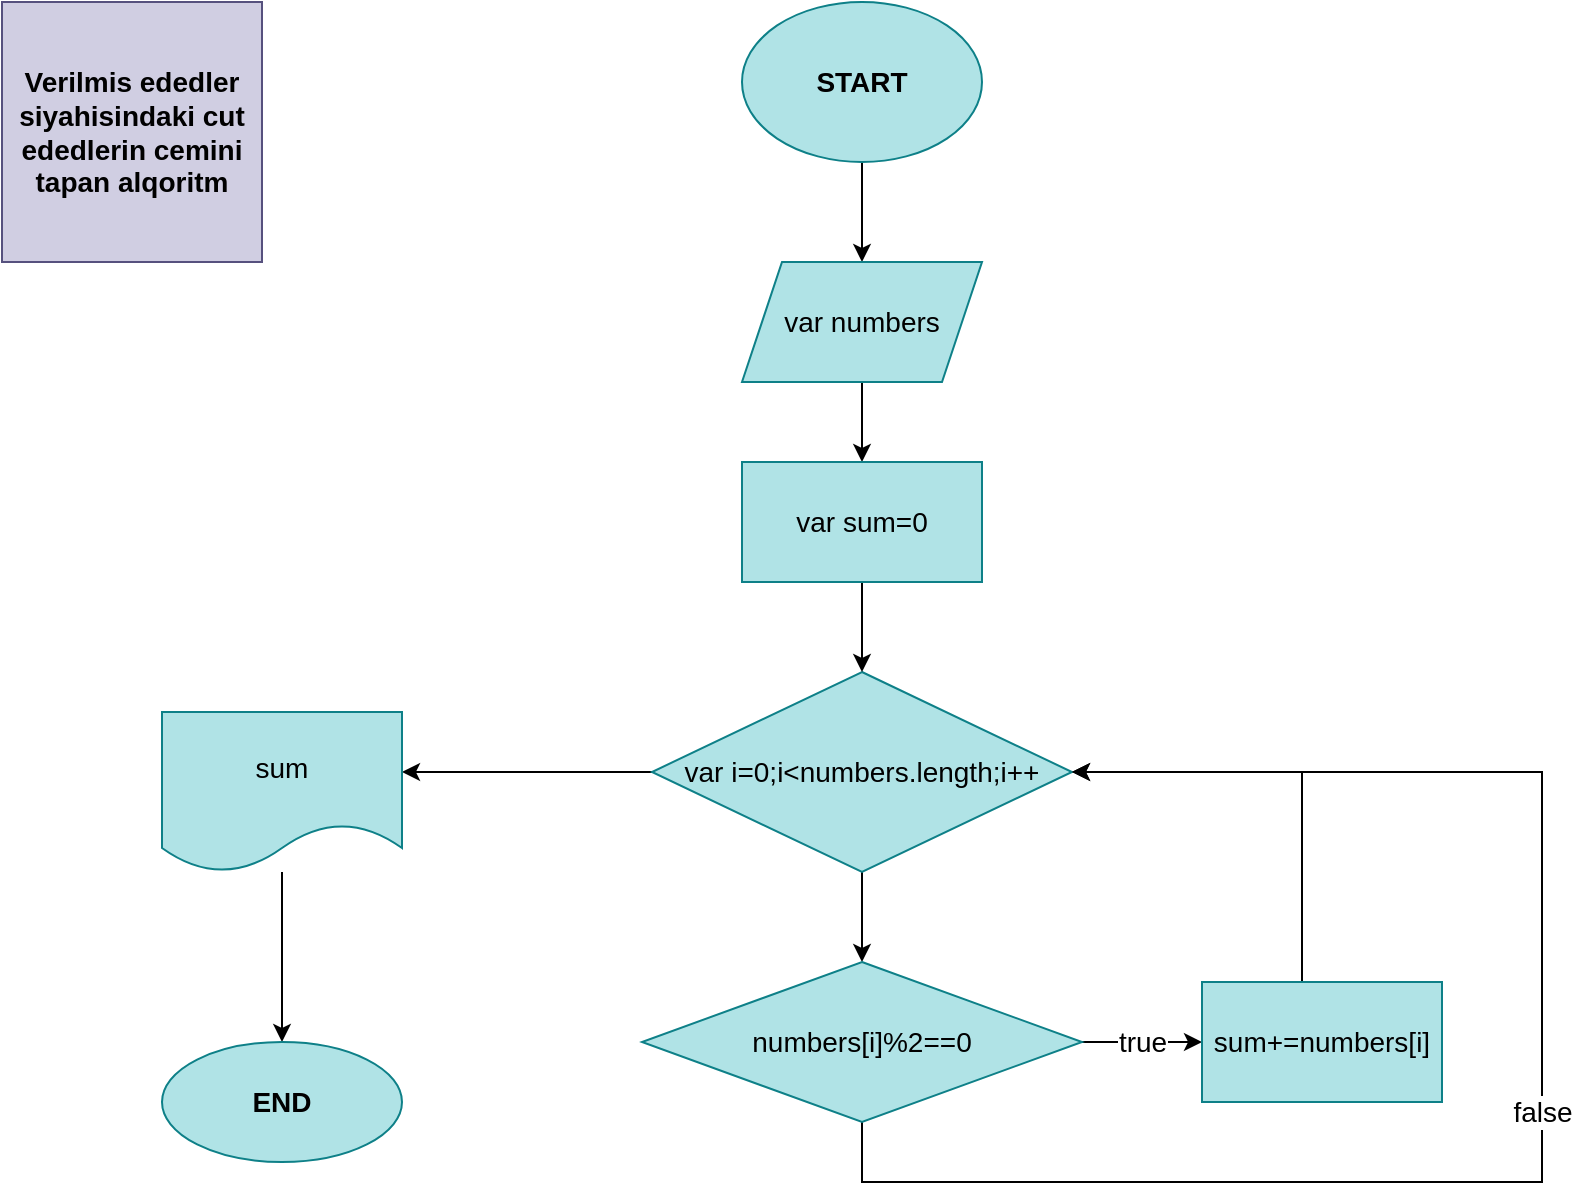 <mxfile version="18.0.6" type="device" pages="5"><diagram id="VlKz7F2imLOZS-4CIe3U" name="Page-1"><mxGraphModel dx="1102" dy="557" grid="1" gridSize="10" guides="1" tooltips="1" connect="1" arrows="1" fold="1" page="1" pageScale="1" pageWidth="1100" pageHeight="850" math="0" shadow="0"><root><mxCell id="0"/><mxCell id="1" parent="0"/><mxCell id="AxQdFQet2wF1-FcXE4w6-1" value="&lt;b&gt;&lt;font style=&quot;font-size: 14px;&quot;&gt;Verilmis ededler siyahisindaki cut ededlerin cemini tapan alqoritm&lt;/font&gt;&lt;/b&gt;" style="whiteSpace=wrap;html=1;aspect=fixed;fillColor=#d0cee2;strokeColor=#56517e;" vertex="1" parent="1"><mxGeometry x="30" y="40" width="130" height="130" as="geometry"/></mxCell><mxCell id="AxQdFQet2wF1-FcXE4w6-4" value="" style="edgeStyle=orthogonalEdgeStyle;rounded=0;orthogonalLoop=1;jettySize=auto;html=1;fontSize=14;" edge="1" parent="1" source="AxQdFQet2wF1-FcXE4w6-2" target="AxQdFQet2wF1-FcXE4w6-3"><mxGeometry relative="1" as="geometry"/></mxCell><mxCell id="AxQdFQet2wF1-FcXE4w6-2" value="&lt;b&gt;START&lt;/b&gt;" style="ellipse;whiteSpace=wrap;html=1;fontSize=14;fillColor=#b0e3e6;strokeColor=#0e8088;" vertex="1" parent="1"><mxGeometry x="400" y="40" width="120" height="80" as="geometry"/></mxCell><mxCell id="AxQdFQet2wF1-FcXE4w6-21" value="" style="edgeStyle=orthogonalEdgeStyle;rounded=0;orthogonalLoop=1;jettySize=auto;html=1;fontSize=14;" edge="1" parent="1" source="AxQdFQet2wF1-FcXE4w6-3" target="AxQdFQet2wF1-FcXE4w6-20"><mxGeometry relative="1" as="geometry"/></mxCell><mxCell id="AxQdFQet2wF1-FcXE4w6-3" value="var numbers" style="shape=parallelogram;perimeter=parallelogramPerimeter;whiteSpace=wrap;html=1;fixedSize=1;fontSize=14;fillColor=#b0e3e6;strokeColor=#0e8088;" vertex="1" parent="1"><mxGeometry x="400" y="170" width="120" height="60" as="geometry"/></mxCell><mxCell id="AxQdFQet2wF1-FcXE4w6-11" value="" style="edgeStyle=orthogonalEdgeStyle;rounded=0;orthogonalLoop=1;jettySize=auto;html=1;fontSize=14;" edge="1" parent="1" source="AxQdFQet2wF1-FcXE4w6-5" target="AxQdFQet2wF1-FcXE4w6-10"><mxGeometry relative="1" as="geometry"/></mxCell><mxCell id="AxQdFQet2wF1-FcXE4w6-17" value="" style="edgeStyle=orthogonalEdgeStyle;rounded=0;orthogonalLoop=1;jettySize=auto;html=1;fontSize=14;" edge="1" parent="1" source="AxQdFQet2wF1-FcXE4w6-5" target="AxQdFQet2wF1-FcXE4w6-16"><mxGeometry relative="1" as="geometry"><Array as="points"><mxPoint x="270" y="425"/><mxPoint x="270" y="425"/></Array></mxGeometry></mxCell><mxCell id="AxQdFQet2wF1-FcXE4w6-5" value="var i=0;i&amp;lt;numbers.length;i++" style="rhombus;whiteSpace=wrap;html=1;fontSize=14;fillColor=#b0e3e6;strokeColor=#0e8088;" vertex="1" parent="1"><mxGeometry x="355" y="375" width="210" height="100" as="geometry"/></mxCell><mxCell id="AxQdFQet2wF1-FcXE4w6-13" value="true" style="edgeStyle=orthogonalEdgeStyle;rounded=0;orthogonalLoop=1;jettySize=auto;html=1;fontSize=14;" edge="1" parent="1" source="AxQdFQet2wF1-FcXE4w6-10" target="AxQdFQet2wF1-FcXE4w6-12"><mxGeometry relative="1" as="geometry"/></mxCell><mxCell id="AxQdFQet2wF1-FcXE4w6-15" value="false" style="edgeStyle=orthogonalEdgeStyle;rounded=0;orthogonalLoop=1;jettySize=auto;html=1;entryX=1;entryY=0.5;entryDx=0;entryDy=0;fontSize=14;" edge="1" parent="1" source="AxQdFQet2wF1-FcXE4w6-10" target="AxQdFQet2wF1-FcXE4w6-5"><mxGeometry relative="1" as="geometry"><Array as="points"><mxPoint x="460" y="630"/><mxPoint x="800" y="630"/><mxPoint x="800" y="425"/></Array></mxGeometry></mxCell><mxCell id="AxQdFQet2wF1-FcXE4w6-10" value="numbers[i]%2==0" style="rhombus;whiteSpace=wrap;html=1;fontSize=14;fillColor=#b0e3e6;strokeColor=#0e8088;" vertex="1" parent="1"><mxGeometry x="350" y="520" width="220" height="80" as="geometry"/></mxCell><mxCell id="AxQdFQet2wF1-FcXE4w6-14" style="edgeStyle=orthogonalEdgeStyle;rounded=0;orthogonalLoop=1;jettySize=auto;html=1;entryX=1;entryY=0.5;entryDx=0;entryDy=0;fontSize=14;" edge="1" parent="1" source="AxQdFQet2wF1-FcXE4w6-12" target="AxQdFQet2wF1-FcXE4w6-5"><mxGeometry relative="1" as="geometry"><Array as="points"><mxPoint x="680" y="425"/></Array></mxGeometry></mxCell><mxCell id="AxQdFQet2wF1-FcXE4w6-12" value="sum+=numbers[i]" style="whiteSpace=wrap;html=1;fontSize=14;fillColor=#b0e3e6;strokeColor=#0e8088;" vertex="1" parent="1"><mxGeometry x="630" y="530" width="120" height="60" as="geometry"/></mxCell><mxCell id="AxQdFQet2wF1-FcXE4w6-19" value="" style="edgeStyle=orthogonalEdgeStyle;rounded=0;orthogonalLoop=1;jettySize=auto;html=1;fontSize=14;" edge="1" parent="1" source="AxQdFQet2wF1-FcXE4w6-16" target="AxQdFQet2wF1-FcXE4w6-18"><mxGeometry relative="1" as="geometry"/></mxCell><mxCell id="AxQdFQet2wF1-FcXE4w6-16" value="sum" style="shape=document;whiteSpace=wrap;html=1;boundedLbl=1;fontSize=14;fillColor=#b0e3e6;strokeColor=#0e8088;" vertex="1" parent="1"><mxGeometry x="110" y="395" width="120" height="80" as="geometry"/></mxCell><mxCell id="AxQdFQet2wF1-FcXE4w6-18" value="&lt;b&gt;END&lt;/b&gt;" style="ellipse;whiteSpace=wrap;html=1;fontSize=14;fillColor=#b0e3e6;strokeColor=#0e8088;" vertex="1" parent="1"><mxGeometry x="110" y="560" width="120" height="60" as="geometry"/></mxCell><mxCell id="AxQdFQet2wF1-FcXE4w6-22" style="edgeStyle=orthogonalEdgeStyle;rounded=0;orthogonalLoop=1;jettySize=auto;html=1;entryX=0.5;entryY=0;entryDx=0;entryDy=0;fontSize=14;" edge="1" parent="1" source="AxQdFQet2wF1-FcXE4w6-20" target="AxQdFQet2wF1-FcXE4w6-5"><mxGeometry relative="1" as="geometry"/></mxCell><mxCell id="AxQdFQet2wF1-FcXE4w6-20" value="var sum=0" style="whiteSpace=wrap;html=1;fontSize=14;fillColor=#b0e3e6;strokeColor=#0e8088;" vertex="1" parent="1"><mxGeometry x="400" y="270" width="120" height="60" as="geometry"/></mxCell></root></mxGraphModel></diagram><diagram id="S5tPjIl54dnM1uZVZO1-" name="Page-2"><mxGraphModel dx="1469" dy="743" grid="1" gridSize="10" guides="1" tooltips="1" connect="1" arrows="1" fold="1" page="1" pageScale="1" pageWidth="1100" pageHeight="850" math="0" shadow="0"><root><mxCell id="0"/><mxCell id="1" parent="0"/><mxCell id="125v0TxNX0oJ7wcy1lv8-1" value="&lt;span style=&quot;color: rgb(60, 64, 67); font-family: Roboto, Arial, sans-serif; letter-spacing: 0.2px; text-align: start;&quot;&gt;&lt;b&gt;&lt;font style=&quot;font-size: 15px;&quot;&gt;Verilmis ededler siyahisindaki 3-e bolunen ededlerin ededi oratsini tapan alqoritm&lt;/font&gt;&lt;/b&gt;&lt;/span&gt;" style="whiteSpace=wrap;html=1;aspect=fixed;fontSize=14;fillColor=#B2C9AB;strokeColor=#788AA3;fontColor=#46495D;" vertex="1" parent="1"><mxGeometry x="40" y="50" width="160" height="160" as="geometry"/></mxCell><mxCell id="125v0TxNX0oJ7wcy1lv8-4" value="" style="edgeStyle=orthogonalEdgeStyle;rounded=0;orthogonalLoop=1;jettySize=auto;html=1;fontSize=15;strokeColor=#788AA3;fontColor=#46495D;" edge="1" parent="1" source="125v0TxNX0oJ7wcy1lv8-2" target="125v0TxNX0oJ7wcy1lv8-3"><mxGeometry relative="1" as="geometry"/></mxCell><mxCell id="125v0TxNX0oJ7wcy1lv8-2" value="START" style="ellipse;whiteSpace=wrap;html=1;fontSize=15;fillColor=#B2C9AB;strokeColor=#788AA3;fontColor=#46495D;" vertex="1" parent="1"><mxGeometry x="360" y="50" width="120" height="80" as="geometry"/></mxCell><mxCell id="FWBlAxZrjbi-08jLEfxE-2" value="" style="edgeStyle=orthogonalEdgeStyle;rounded=0;orthogonalLoop=1;jettySize=auto;html=1;fontSize=15;strokeColor=#788AA3;fontColor=#46495D;" edge="1" parent="1" source="125v0TxNX0oJ7wcy1lv8-3" target="FWBlAxZrjbi-08jLEfxE-1"><mxGeometry relative="1" as="geometry"/></mxCell><mxCell id="125v0TxNX0oJ7wcy1lv8-3" value="var numbers" style="shape=parallelogram;perimeter=parallelogramPerimeter;whiteSpace=wrap;html=1;fixedSize=1;fontSize=15;fillColor=#B2C9AB;strokeColor=#788AA3;fontColor=#46495D;" vertex="1" parent="1"><mxGeometry x="360" y="200" width="120" height="60" as="geometry"/></mxCell><mxCell id="oJtNKsF5i3YDrNZAic3j-2" value="" style="edgeStyle=orthogonalEdgeStyle;rounded=0;orthogonalLoop=1;jettySize=auto;html=1;fontSize=15;strokeColor=#788AA3;fontColor=#46495D;" edge="1" parent="1" source="FWBlAxZrjbi-08jLEfxE-1" target="oJtNKsF5i3YDrNZAic3j-1"><mxGeometry relative="1" as="geometry"/></mxCell><mxCell id="FWBlAxZrjbi-08jLEfxE-1" value="var sum=0&lt;br&gt;var counter=0&lt;br&gt;var adadi orta" style="whiteSpace=wrap;html=1;fontSize=15;fillColor=#B2C9AB;strokeColor=#788AA3;fontColor=#46495D;" vertex="1" parent="1"><mxGeometry x="360" y="330" width="120" height="60" as="geometry"/></mxCell><mxCell id="oJtNKsF5i3YDrNZAic3j-4" value="" style="edgeStyle=orthogonalEdgeStyle;rounded=0;orthogonalLoop=1;jettySize=auto;html=1;fontSize=15;strokeColor=#788AA3;fontColor=#46495D;" edge="1" parent="1" source="oJtNKsF5i3YDrNZAic3j-1" target="oJtNKsF5i3YDrNZAic3j-3"><mxGeometry relative="1" as="geometry"/></mxCell><mxCell id="oJtNKsF5i3YDrNZAic3j-12" value="" style="edgeStyle=orthogonalEdgeStyle;rounded=0;orthogonalLoop=1;jettySize=auto;html=1;fontSize=15;strokeColor=#788AA3;fontColor=#46495D;" edge="1" parent="1" source="oJtNKsF5i3YDrNZAic3j-1" target="oJtNKsF5i3YDrNZAic3j-11"><mxGeometry relative="1" as="geometry"/></mxCell><mxCell id="oJtNKsF5i3YDrNZAic3j-1" value="var i=0;i&amp;lt;nurmbers.length;i++" style="shape=hexagon;perimeter=hexagonPerimeter2;whiteSpace=wrap;html=1;fixedSize=1;fontSize=15;fillColor=#B2C9AB;strokeColor=#788AA3;fontColor=#46495D;" vertex="1" parent="1"><mxGeometry x="305" y="460" width="230" height="80" as="geometry"/></mxCell><mxCell id="oJtNKsF5i3YDrNZAic3j-6" value="true" style="edgeStyle=orthogonalEdgeStyle;rounded=0;orthogonalLoop=1;jettySize=auto;html=1;fontSize=15;strokeColor=#788AA3;fontColor=#46495D;" edge="1" parent="1" source="oJtNKsF5i3YDrNZAic3j-3" target="oJtNKsF5i3YDrNZAic3j-5"><mxGeometry relative="1" as="geometry"/></mxCell><mxCell id="oJtNKsF5i3YDrNZAic3j-8" value="false" style="edgeStyle=orthogonalEdgeStyle;rounded=0;orthogonalLoop=1;jettySize=auto;html=1;entryX=1;entryY=0.5;entryDx=0;entryDy=0;fontSize=15;strokeColor=#788AA3;fontColor=#46495D;" edge="1" parent="1" source="oJtNKsF5i3YDrNZAic3j-3" target="oJtNKsF5i3YDrNZAic3j-1"><mxGeometry relative="1" as="geometry"><Array as="points"><mxPoint x="420" y="720"/><mxPoint x="800" y="720"/><mxPoint x="800" y="500"/></Array></mxGeometry></mxCell><mxCell id="oJtNKsF5i3YDrNZAic3j-3" value="numbers[i]%3==0" style="rhombus;whiteSpace=wrap;html=1;fontSize=15;fillColor=#B2C9AB;strokeColor=#788AA3;fontColor=#46495D;" vertex="1" parent="1"><mxGeometry x="345" y="610" width="150" height="90" as="geometry"/></mxCell><mxCell id="oJtNKsF5i3YDrNZAic3j-7" style="edgeStyle=orthogonalEdgeStyle;rounded=0;orthogonalLoop=1;jettySize=auto;html=1;entryX=1;entryY=0.5;entryDx=0;entryDy=0;fontSize=15;strokeColor=#788AA3;fontColor=#46495D;" edge="1" parent="1" source="oJtNKsF5i3YDrNZAic3j-5" target="oJtNKsF5i3YDrNZAic3j-1"><mxGeometry relative="1" as="geometry"><Array as="points"><mxPoint x="710" y="500"/></Array></mxGeometry></mxCell><mxCell id="oJtNKsF5i3YDrNZAic3j-5" value="sum+=numbers[i]&lt;br&gt;counter++" style="whiteSpace=wrap;html=1;fontSize=15;fillColor=#B2C9AB;strokeColor=#788AA3;fontColor=#46495D;" vertex="1" parent="1"><mxGeometry x="650" y="570" width="120" height="60" as="geometry"/></mxCell><mxCell id="oJtNKsF5i3YDrNZAic3j-14" value="" style="edgeStyle=orthogonalEdgeStyle;rounded=0;orthogonalLoop=1;jettySize=auto;html=1;fontSize=15;strokeColor=#788AA3;fontColor=#46495D;" edge="1" parent="1" source="oJtNKsF5i3YDrNZAic3j-11" target="oJtNKsF5i3YDrNZAic3j-13"><mxGeometry relative="1" as="geometry"/></mxCell><mxCell id="oJtNKsF5i3YDrNZAic3j-11" value="adadi orta=sum/counter" style="whiteSpace=wrap;html=1;fontSize=15;fillColor=#B2C9AB;strokeColor=#788AA3;fontColor=#46495D;" vertex="1" parent="1"><mxGeometry x="50" y="470" width="120" height="60" as="geometry"/></mxCell><mxCell id="oJtNKsF5i3YDrNZAic3j-16" value="" style="edgeStyle=orthogonalEdgeStyle;rounded=0;orthogonalLoop=1;jettySize=auto;html=1;fontSize=15;strokeColor=#788AA3;fontColor=#46495D;" edge="1" parent="1" source="oJtNKsF5i3YDrNZAic3j-13" target="oJtNKsF5i3YDrNZAic3j-15"><mxGeometry relative="1" as="geometry"/></mxCell><mxCell id="oJtNKsF5i3YDrNZAic3j-13" value="adadi orta" style="shape=document;whiteSpace=wrap;html=1;boundedLbl=1;fontSize=15;fillColor=#B2C9AB;strokeColor=#788AA3;fontColor=#46495D;" vertex="1" parent="1"><mxGeometry x="50" y="590" width="120" height="80" as="geometry"/></mxCell><mxCell id="oJtNKsF5i3YDrNZAic3j-15" value="&lt;b&gt;END&lt;/b&gt;" style="ellipse;whiteSpace=wrap;html=1;fontSize=15;fillColor=#B2C9AB;strokeColor=#788AA3;fontColor=#46495D;" vertex="1" parent="1"><mxGeometry x="50" y="730" width="120" height="60" as="geometry"/></mxCell></root></mxGraphModel></diagram><diagram id="s1yh5hfAYX8zFaTWuI1b" name="Page-3"><mxGraphModel dx="1469" dy="743" grid="1" gridSize="10" guides="1" tooltips="1" connect="1" arrows="1" fold="1" page="1" pageScale="1" pageWidth="1100" pageHeight="850" background="#EEEEEE" math="0" shadow="0"><root><mxCell id="0"/><mxCell id="1" parent="0"/><mxCell id="wSfngU1WVkS7vEWuMTZA-1" value="&lt;span style=&quot;color: rgb(60, 64, 67); font-family: Roboto, Arial, sans-serif; font-size: 14px; letter-spacing: 0.2px; text-align: start;&quot;&gt;&lt;b&gt;Verilmis ededler siyahisinda reqemlerinin sayi 2-den boyuk olan ededlerin cemini tapan alqoritm&lt;/b&gt;&lt;/span&gt;" style="whiteSpace=wrap;html=1;aspect=fixed;rounded=0;sketch=0;fontColor=#1A1A1A;strokeColor=#909090;fillColor=#F5AB50;" vertex="1" parent="1"><mxGeometry x="10" y="20" width="150" height="150" as="geometry"/></mxCell><mxCell id="wSfngU1WVkS7vEWuMTZA-4" value="" style="edgeStyle=orthogonalEdgeStyle;curved=0;rounded=1;sketch=0;orthogonalLoop=1;jettySize=auto;html=1;fontSize=14;fontColor=#1A1A1A;strokeColor=#182E3E;" edge="1" parent="1" source="wSfngU1WVkS7vEWuMTZA-2" target="wSfngU1WVkS7vEWuMTZA-3"><mxGeometry relative="1" as="geometry"/></mxCell><mxCell id="wSfngU1WVkS7vEWuMTZA-2" value="&lt;b&gt;&lt;font style=&quot;font-size: 14px;&quot;&gt;START&lt;/font&gt;&lt;/b&gt;" style="ellipse;whiteSpace=wrap;html=1;rounded=0;sketch=0;fontColor=#1A1A1A;strokeColor=#909090;fillColor=#F5AB50;" vertex="1" parent="1"><mxGeometry x="370" y="30" width="120" height="80" as="geometry"/></mxCell><mxCell id="wSfngU1WVkS7vEWuMTZA-6" value="" style="edgeStyle=orthogonalEdgeStyle;curved=0;rounded=1;sketch=0;orthogonalLoop=1;jettySize=auto;html=1;fontSize=14;fontColor=#1A1A1A;strokeColor=#182E3E;" edge="1" parent="1" source="wSfngU1WVkS7vEWuMTZA-3" target="wSfngU1WVkS7vEWuMTZA-5"><mxGeometry relative="1" as="geometry"/></mxCell><mxCell id="wSfngU1WVkS7vEWuMTZA-3" value="var numbers" style="shape=parallelogram;perimeter=parallelogramPerimeter;whiteSpace=wrap;html=1;fixedSize=1;fillColor=#F5AB50;strokeColor=#909090;fontColor=#1A1A1A;rounded=0;sketch=0;" vertex="1" parent="1"><mxGeometry x="370" y="180" width="120" height="60" as="geometry"/></mxCell><mxCell id="wSfngU1WVkS7vEWuMTZA-8" value="" style="edgeStyle=orthogonalEdgeStyle;curved=0;rounded=1;sketch=0;orthogonalLoop=1;jettySize=auto;html=1;fontSize=14;fontColor=#1A1A1A;strokeColor=#182E3E;" edge="1" parent="1" source="wSfngU1WVkS7vEWuMTZA-5" target="wSfngU1WVkS7vEWuMTZA-7"><mxGeometry relative="1" as="geometry"/></mxCell><mxCell id="wSfngU1WVkS7vEWuMTZA-5" value="var sum=0" style="whiteSpace=wrap;html=1;fillColor=#F5AB50;strokeColor=#909090;fontColor=#1A1A1A;rounded=0;sketch=0;" vertex="1" parent="1"><mxGeometry x="370" y="310" width="120" height="60" as="geometry"/></mxCell><mxCell id="0xDQV_1ruKfRnnzM_pBy-2" value="" style="edgeStyle=orthogonalEdgeStyle;curved=0;rounded=1;sketch=0;orthogonalLoop=1;jettySize=auto;html=1;fontSize=14;fontColor=#1A1A1A;strokeColor=#182E3E;" edge="1" parent="1" source="wSfngU1WVkS7vEWuMTZA-7" target="0xDQV_1ruKfRnnzM_pBy-1"><mxGeometry relative="1" as="geometry"/></mxCell><mxCell id="MZ6x0S-9nLLZowNmWvln-9" value="" style="edgeStyle=orthogonalEdgeStyle;curved=0;rounded=1;sketch=0;orthogonalLoop=1;jettySize=auto;html=1;fontSize=14;fontColor=#000000;strokeColor=#736CA8;" edge="1" parent="1" source="wSfngU1WVkS7vEWuMTZA-7" target="MZ6x0S-9nLLZowNmWvln-8"><mxGeometry relative="1" as="geometry"/></mxCell><mxCell id="wSfngU1WVkS7vEWuMTZA-7" value="var i=0;i&amp;lt;numbers.length;i++" style="shape=hexagon;perimeter=hexagonPerimeter2;whiteSpace=wrap;html=1;fixedSize=1;fillColor=#F5AB50;strokeColor=#909090;fontColor=#1A1A1A;rounded=0;sketch=0;" vertex="1" parent="1"><mxGeometry x="340" y="450" width="180" height="80" as="geometry"/></mxCell><mxCell id="MZ6x0S-9nLLZowNmWvln-2" value="&lt;font color=&quot;#000000&quot;&gt;true&lt;/font&gt;" style="edgeStyle=orthogonalEdgeStyle;curved=0;rounded=1;sketch=0;orthogonalLoop=1;jettySize=auto;html=1;fontSize=14;fontColor=#FFFFFF;strokeColor=#736CA8;entryX=1;entryY=0.5;entryDx=0;entryDy=0;" edge="1" parent="1" source="0xDQV_1ruKfRnnzM_pBy-1" target="wSfngU1WVkS7vEWuMTZA-7"><mxGeometry relative="1" as="geometry"><mxPoint x="665" y="650" as="targetPoint"/><Array as="points"><mxPoint x="540" y="650"/><mxPoint x="540" y="490"/></Array></mxGeometry></mxCell><mxCell id="MZ6x0S-9nLLZowNmWvln-4" value="false" style="edgeStyle=orthogonalEdgeStyle;curved=0;rounded=1;sketch=0;orthogonalLoop=1;jettySize=auto;html=1;fontSize=14;fontColor=#000000;strokeColor=#736CA8;" edge="1" parent="1" source="0xDQV_1ruKfRnnzM_pBy-1" target="MZ6x0S-9nLLZowNmWvln-3"><mxGeometry relative="1" as="geometry"><Array as="points"><mxPoint x="430" y="720"/><mxPoint x="430" y="720"/></Array></mxGeometry></mxCell><mxCell id="0xDQV_1ruKfRnnzM_pBy-1" value="numbers[i]%100=numbers[i]" style="rhombus;whiteSpace=wrap;html=1;fillColor=#F5AB50;strokeColor=#909090;fontColor=#1A1A1A;rounded=0;sketch=0;" vertex="1" parent="1"><mxGeometry x="322.5" y="610" width="215" height="80" as="geometry"/></mxCell><mxCell id="MZ6x0S-9nLLZowNmWvln-5" style="edgeStyle=orthogonalEdgeStyle;curved=0;rounded=1;sketch=0;orthogonalLoop=1;jettySize=auto;html=1;fontSize=14;fontColor=#000000;strokeColor=#736CA8;" edge="1" parent="1" source="MZ6x0S-9nLLZowNmWvln-3" target="wSfngU1WVkS7vEWuMTZA-7"><mxGeometry relative="1" as="geometry"><Array as="points"><mxPoint x="640" y="810"/><mxPoint x="640" y="490"/></Array></mxGeometry></mxCell><mxCell id="MZ6x0S-9nLLZowNmWvln-3" value="sum+=numbers[i]" style="whiteSpace=wrap;html=1;fillColor=#F5AB50;strokeColor=#909090;fontColor=#1A1A1A;rounded=0;sketch=0;" vertex="1" parent="1"><mxGeometry x="370" y="780" width="120" height="60" as="geometry"/></mxCell><mxCell id="MZ6x0S-9nLLZowNmWvln-11" value="" style="edgeStyle=orthogonalEdgeStyle;curved=0;rounded=1;sketch=0;orthogonalLoop=1;jettySize=auto;html=1;fontSize=14;fontColor=#000000;strokeColor=#736CA8;" edge="1" parent="1" source="MZ6x0S-9nLLZowNmWvln-8" target="MZ6x0S-9nLLZowNmWvln-10"><mxGeometry relative="1" as="geometry"/></mxCell><mxCell id="MZ6x0S-9nLLZowNmWvln-8" value="sum" style="shape=document;whiteSpace=wrap;html=1;boundedLbl=1;fillColor=#F5AB50;strokeColor=#909090;fontColor=#1A1A1A;rounded=0;sketch=0;" vertex="1" parent="1"><mxGeometry x="110" y="450" width="120" height="80" as="geometry"/></mxCell><mxCell id="MZ6x0S-9nLLZowNmWvln-10" value="&lt;font style=&quot;font-size: 14px;&quot;&gt;&lt;b&gt;END&lt;/b&gt;&lt;/font&gt;" style="ellipse;whiteSpace=wrap;html=1;fillColor=#F5AB50;strokeColor=#909090;fontColor=#1A1A1A;rounded=0;sketch=0;" vertex="1" parent="1"><mxGeometry x="110" y="620" width="120" height="60" as="geometry"/></mxCell></root></mxGraphModel></diagram><diagram id="n1wqDz4ltnLaYkQkvMSk" name="Page-4"><mxGraphModel dx="1469" dy="743" grid="1" gridSize="10" guides="1" tooltips="1" connect="1" arrows="1" fold="1" page="1" pageScale="1" pageWidth="1100" pageHeight="850" math="0" shadow="0"><root><mxCell id="0"/><mxCell id="1" parent="0"/><mxCell id="J8vzP62mMy6tDACUlWuS-1" value="&lt;span style=&quot;font-family: Roboto, Arial, sans-serif; letter-spacing: 0.2px; text-align: start;&quot;&gt;&lt;b style=&quot;&quot;&gt;&lt;font color=&quot;#ffffff&quot;&gt;Vermilmis edeler siyahisindaki en boyuk ededi tapan alqoritm&lt;/font&gt;&lt;/b&gt;&lt;/span&gt;" style="whiteSpace=wrap;html=1;aspect=fixed;rounded=0;sketch=0;fontSize=14;fontColor=#1A1A1A;strokeColor=#D0CEE2;fillColor=#5D7F99;" vertex="1" parent="1"><mxGeometry x="20" y="30" width="150" height="150" as="geometry"/></mxCell><mxCell id="J8vzP62mMy6tDACUlWuS-4" value="" style="edgeStyle=orthogonalEdgeStyle;curved=0;rounded=1;sketch=0;orthogonalLoop=1;jettySize=auto;html=1;fontSize=14;fontColor=#FFFFFF;strokeColor=#736CA8;" edge="1" parent="1" source="J8vzP62mMy6tDACUlWuS-2" target="J8vzP62mMy6tDACUlWuS-3"><mxGeometry relative="1" as="geometry"/></mxCell><mxCell id="J8vzP62mMy6tDACUlWuS-2" value="&lt;b&gt;&lt;font style=&quot;font-size: 14px;&quot;&gt;START&lt;/font&gt;&lt;/b&gt;" style="ellipse;whiteSpace=wrap;html=1;rounded=0;sketch=0;fontColor=#FFFFFF;strokeColor=#D0CEE2;fillColor=#5D7F99;" vertex="1" parent="1"><mxGeometry x="330" y="30" width="120" height="80" as="geometry"/></mxCell><mxCell id="AmxDCLz6yuKtH4tGQlO7-2" value="" style="edgeStyle=orthogonalEdgeStyle;curved=0;rounded=1;sketch=0;orthogonalLoop=1;jettySize=auto;html=1;fontSize=14;strokeColor=#182E3E;" edge="1" parent="1" source="J8vzP62mMy6tDACUlWuS-3" target="AmxDCLz6yuKtH4tGQlO7-1"><mxGeometry relative="1" as="geometry"/></mxCell><mxCell id="J8vzP62mMy6tDACUlWuS-3" value="var numbers" style="shape=parallelogram;perimeter=parallelogramPerimeter;whiteSpace=wrap;html=1;fixedSize=1;fillColor=#5D7F99;strokeColor=#D0CEE2;fontColor=#FFFFFF;rounded=0;sketch=0;" vertex="1" parent="1"><mxGeometry x="330" y="180" width="120" height="60" as="geometry"/></mxCell><mxCell id="AmxDCLz6yuKtH4tGQlO7-5" value="" style="edgeStyle=orthogonalEdgeStyle;curved=0;rounded=1;sketch=0;orthogonalLoop=1;jettySize=auto;html=1;fontSize=14;strokeColor=#182E3E;" edge="1" parent="1" source="J8vzP62mMy6tDACUlWuS-7" target="AmxDCLz6yuKtH4tGQlO7-4"><mxGeometry relative="1" as="geometry"/></mxCell><mxCell id="AmxDCLz6yuKtH4tGQlO7-13" value="" style="edgeStyle=orthogonalEdgeStyle;curved=0;rounded=1;sketch=0;orthogonalLoop=1;jettySize=auto;html=1;fontSize=14;strokeColor=#182E3E;" edge="1" parent="1" source="J8vzP62mMy6tDACUlWuS-7" target="AmxDCLz6yuKtH4tGQlO7-12"><mxGeometry relative="1" as="geometry"/></mxCell><mxCell id="J8vzP62mMy6tDACUlWuS-7" value="var i=0;i&amp;lt;numbers.length;i++" style="shape=hexagon;perimeter=hexagonPerimeter2;whiteSpace=wrap;html=1;fixedSize=1;fillColor=#5D7F99;strokeColor=#D0CEE2;fontColor=#FFFFFF;rounded=0;sketch=0;" vertex="1" parent="1"><mxGeometry x="280" y="425" width="220" height="80" as="geometry"/></mxCell><mxCell id="AmxDCLz6yuKtH4tGQlO7-3" style="edgeStyle=orthogonalEdgeStyle;curved=0;rounded=1;sketch=0;orthogonalLoop=1;jettySize=auto;html=1;entryX=0.5;entryY=0;entryDx=0;entryDy=0;fontSize=14;strokeColor=#182E3E;" edge="1" parent="1" source="AmxDCLz6yuKtH4tGQlO7-1" target="J8vzP62mMy6tDACUlWuS-7"><mxGeometry relative="1" as="geometry"/></mxCell><mxCell id="AmxDCLz6yuKtH4tGQlO7-1" value="var max=0" style="whiteSpace=wrap;html=1;fillColor=#5D7F99;strokeColor=#D0CEE2;fontColor=#FFFFFF;rounded=0;sketch=0;" vertex="1" parent="1"><mxGeometry x="330" y="300" width="120" height="60" as="geometry"/></mxCell><mxCell id="AmxDCLz6yuKtH4tGQlO7-8" value="false" style="edgeStyle=orthogonalEdgeStyle;curved=0;rounded=1;sketch=0;orthogonalLoop=1;jettySize=auto;html=1;entryX=1;entryY=0.5;entryDx=0;entryDy=0;fontSize=14;strokeColor=#182E3E;" edge="1" parent="1" source="AmxDCLz6yuKtH4tGQlO7-4" target="J8vzP62mMy6tDACUlWuS-7"><mxGeometry relative="1" as="geometry"><Array as="points"><mxPoint x="390" y="720"/><mxPoint x="790" y="720"/><mxPoint x="790" y="465"/></Array></mxGeometry></mxCell><mxCell id="AmxDCLz6yuKtH4tGQlO7-10" value="true" style="edgeStyle=orthogonalEdgeStyle;curved=0;rounded=1;sketch=0;orthogonalLoop=1;jettySize=auto;html=1;fontSize=14;strokeColor=#182E3E;" edge="1" parent="1" source="AmxDCLz6yuKtH4tGQlO7-4" target="AmxDCLz6yuKtH4tGQlO7-9"><mxGeometry relative="1" as="geometry"/></mxCell><mxCell id="AmxDCLz6yuKtH4tGQlO7-4" value="numbers[i]&amp;gt;max" style="rhombus;whiteSpace=wrap;html=1;fillColor=#5D7F99;strokeColor=#D0CEE2;fontColor=#FFFFFF;rounded=0;sketch=0;" vertex="1" parent="1"><mxGeometry x="312.5" y="580" width="155" height="80" as="geometry"/></mxCell><mxCell id="AmxDCLz6yuKtH4tGQlO7-11" style="edgeStyle=orthogonalEdgeStyle;curved=0;rounded=1;sketch=0;orthogonalLoop=1;jettySize=auto;html=1;entryX=1;entryY=0.5;entryDx=0;entryDy=0;fontSize=14;strokeColor=#182E3E;" edge="1" parent="1" source="AmxDCLz6yuKtH4tGQlO7-9" target="J8vzP62mMy6tDACUlWuS-7"><mxGeometry relative="1" as="geometry"><Array as="points"><mxPoint x="680" y="465"/></Array></mxGeometry></mxCell><mxCell id="AmxDCLz6yuKtH4tGQlO7-9" value="numbers[i]=max" style="whiteSpace=wrap;html=1;fillColor=#5D7F99;strokeColor=#D0CEE2;fontColor=#FFFFFF;rounded=0;sketch=0;" vertex="1" parent="1"><mxGeometry x="610" y="590" width="120" height="60" as="geometry"/></mxCell><mxCell id="AmxDCLz6yuKtH4tGQlO7-15" value="" style="edgeStyle=orthogonalEdgeStyle;curved=0;rounded=1;sketch=0;orthogonalLoop=1;jettySize=auto;html=1;fontSize=14;strokeColor=#182E3E;" edge="1" parent="1" source="AmxDCLz6yuKtH4tGQlO7-12" target="AmxDCLz6yuKtH4tGQlO7-14"><mxGeometry relative="1" as="geometry"/></mxCell><mxCell id="AmxDCLz6yuKtH4tGQlO7-12" value="max number" style="shape=document;whiteSpace=wrap;html=1;boundedLbl=1;fillColor=#5D7F99;strokeColor=#D0CEE2;fontColor=#FFFFFF;rounded=0;sketch=0;" vertex="1" parent="1"><mxGeometry x="40" y="425" width="120" height="80" as="geometry"/></mxCell><mxCell id="AmxDCLz6yuKtH4tGQlO7-14" value="&lt;b&gt;&lt;font style=&quot;font-size: 15px;&quot;&gt;END&lt;/font&gt;&lt;/b&gt;" style="ellipse;whiteSpace=wrap;html=1;fillColor=#5D7F99;strokeColor=#D0CEE2;fontColor=#FFFFFF;rounded=0;sketch=0;" vertex="1" parent="1"><mxGeometry x="40" y="630" width="120" height="60" as="geometry"/></mxCell></root></mxGraphModel></diagram><diagram id="whUfCaBBQGafwO1mrXPp" name="Page-5"><mxGraphModel dx="1102" dy="557" grid="1" gridSize="10" guides="1" tooltips="1" connect="1" arrows="1" fold="1" page="1" pageScale="1" pageWidth="1100" pageHeight="850" background="#FAD9D5" math="0" shadow="0"><root><mxCell id="0"/><mxCell id="1" parent="0"/><mxCell id="Ad-Ijv2BJ37iOi4DRFZq-1" value="&lt;span style=&quot;font-family: Roboto, Arial, sans-serif; letter-spacing: 0.2px; text-align: start;&quot;&gt;&lt;font size=&quot;1&quot; color=&quot;#ffffff&quot;&gt;&lt;b style=&quot;font-size: 15px;&quot;&gt;Verilmis M natural ededinin reqemlerinin cemini tapan alqoritm&lt;/b&gt;&lt;/font&gt;&lt;/span&gt;" style="whiteSpace=wrap;html=1;aspect=fixed;rounded=0;sketch=0;fontSize=14;fontColor=#FFFFFF;strokeColor=#EEEEEE;fillColor=#56517E;" vertex="1" parent="1"><mxGeometry x="20" y="20" width="210" height="210" as="geometry"/></mxCell><mxCell id="Ad-Ijv2BJ37iOi4DRFZq-4" value="" style="edgeStyle=orthogonalEdgeStyle;curved=0;rounded=1;sketch=0;orthogonalLoop=1;jettySize=auto;html=1;fontSize=14;strokeColor=#182E3E;" edge="1" parent="1" source="Ad-Ijv2BJ37iOi4DRFZq-2" target="Ad-Ijv2BJ37iOi4DRFZq-3"><mxGeometry relative="1" as="geometry"/></mxCell><mxCell id="Ad-Ijv2BJ37iOi4DRFZq-2" value="&lt;b&gt;&lt;font style=&quot;font-size: 15px;&quot;&gt;START&lt;/font&gt;&lt;/b&gt;" style="ellipse;whiteSpace=wrap;html=1;rounded=0;sketch=0;fontColor=#FFFFFF;strokeColor=#EEEEEE;fillColor=#56517E;" vertex="1" parent="1"><mxGeometry x="430" y="30" width="120" height="80" as="geometry"/></mxCell><mxCell id="Ad-Ijv2BJ37iOi4DRFZq-6" value="" style="edgeStyle=orthogonalEdgeStyle;curved=0;rounded=1;sketch=0;orthogonalLoop=1;jettySize=auto;html=1;fontSize=14;strokeColor=#182E3E;" edge="1" parent="1" source="Ad-Ijv2BJ37iOi4DRFZq-3" target="Ad-Ijv2BJ37iOi4DRFZq-5"><mxGeometry relative="1" as="geometry"/></mxCell><mxCell id="Ad-Ijv2BJ37iOi4DRFZq-3" value="var m" style="shape=parallelogram;perimeter=parallelogramPerimeter;whiteSpace=wrap;html=1;fixedSize=1;fillColor=#56517E;strokeColor=#EEEEEE;fontColor=#FFFFFF;rounded=0;sketch=0;" vertex="1" parent="1"><mxGeometry x="430" y="180" width="120" height="60" as="geometry"/></mxCell><mxCell id="VO9HTTKdMPjAX0ex1_s_-2" value="" style="edgeStyle=orthogonalEdgeStyle;curved=0;rounded=1;sketch=0;orthogonalLoop=1;jettySize=auto;html=1;fontSize=15;strokeColor=#182E3E;" edge="1" parent="1" source="Ad-Ijv2BJ37iOi4DRFZq-5" target="VO9HTTKdMPjAX0ex1_s_-1"><mxGeometry relative="1" as="geometry"/></mxCell><mxCell id="Ad-Ijv2BJ37iOi4DRFZq-5" value="var sum=0" style="whiteSpace=wrap;html=1;fillColor=#56517E;strokeColor=#EEEEEE;fontColor=#FFFFFF;rounded=0;sketch=0;" vertex="1" parent="1"><mxGeometry x="430" y="310" width="120" height="60" as="geometry"/></mxCell><mxCell id="VO9HTTKdMPjAX0ex1_s_-4" value="true" style="edgeStyle=orthogonalEdgeStyle;curved=0;rounded=1;sketch=0;orthogonalLoop=1;jettySize=auto;html=1;fontSize=15;strokeColor=#182E3E;" edge="1" parent="1" source="VO9HTTKdMPjAX0ex1_s_-1" target="VO9HTTKdMPjAX0ex1_s_-3"><mxGeometry relative="1" as="geometry"/></mxCell><mxCell id="VO9HTTKdMPjAX0ex1_s_-8" value="false" style="edgeStyle=orthogonalEdgeStyle;curved=0;rounded=1;sketch=0;orthogonalLoop=1;jettySize=auto;html=1;fontSize=15;strokeColor=#182E3E;" edge="1" parent="1" source="VO9HTTKdMPjAX0ex1_s_-1" target="VO9HTTKdMPjAX0ex1_s_-7"><mxGeometry relative="1" as="geometry"/></mxCell><mxCell id="VO9HTTKdMPjAX0ex1_s_-1" value="m!=0" style="rhombus;whiteSpace=wrap;html=1;fillColor=#56517E;strokeColor=#EEEEEE;fontColor=#FFFFFF;rounded=0;sketch=0;" vertex="1" parent="1"><mxGeometry x="415" y="450" width="150" height="80" as="geometry"/></mxCell><mxCell id="VO9HTTKdMPjAX0ex1_s_-6" value="true" style="edgeStyle=orthogonalEdgeStyle;curved=0;rounded=1;sketch=0;orthogonalLoop=1;jettySize=auto;html=1;entryX=1;entryY=0.5;entryDx=0;entryDy=0;fontSize=15;strokeColor=#182E3E;" edge="1" parent="1" source="VO9HTTKdMPjAX0ex1_s_-3" target="VO9HTTKdMPjAX0ex1_s_-1"><mxGeometry relative="1" as="geometry"><Array as="points"><mxPoint x="640" y="650"/><mxPoint x="640" y="490"/></Array></mxGeometry></mxCell><mxCell id="VO9HTTKdMPjAX0ex1_s_-3" value="lastdigit=m%10&lt;br&gt;sum+=lasdigit&lt;br&gt;(m-lastdigit)/10" style="whiteSpace=wrap;html=1;fillColor=#56517E;strokeColor=#EEEEEE;fontColor=#FFFFFF;rounded=0;sketch=0;" vertex="1" parent="1"><mxGeometry x="395" y="620" width="190" height="60" as="geometry"/></mxCell><mxCell id="VO9HTTKdMPjAX0ex1_s_-10" value="" style="edgeStyle=orthogonalEdgeStyle;curved=0;rounded=1;sketch=0;orthogonalLoop=1;jettySize=auto;html=1;fontSize=15;strokeColor=#182E3E;" edge="1" parent="1" source="VO9HTTKdMPjAX0ex1_s_-7" target="VO9HTTKdMPjAX0ex1_s_-9"><mxGeometry relative="1" as="geometry"/></mxCell><mxCell id="VO9HTTKdMPjAX0ex1_s_-7" value="sum" style="shape=document;whiteSpace=wrap;html=1;boundedLbl=1;fillColor=#56517E;strokeColor=#EEEEEE;fontColor=#FFFFFF;rounded=0;sketch=0;" vertex="1" parent="1"><mxGeometry x="200" y="450" width="120" height="80" as="geometry"/></mxCell><mxCell id="VO9HTTKdMPjAX0ex1_s_-9" value="&lt;font style=&quot;font-size: 15px;&quot;&gt;END&lt;/font&gt;" style="ellipse;whiteSpace=wrap;html=1;fillColor=#56517E;strokeColor=#EEEEEE;fontColor=#FFFFFF;rounded=0;sketch=0;" vertex="1" parent="1"><mxGeometry x="200" y="620" width="120" height="60" as="geometry"/></mxCell></root></mxGraphModel></diagram></mxfile>